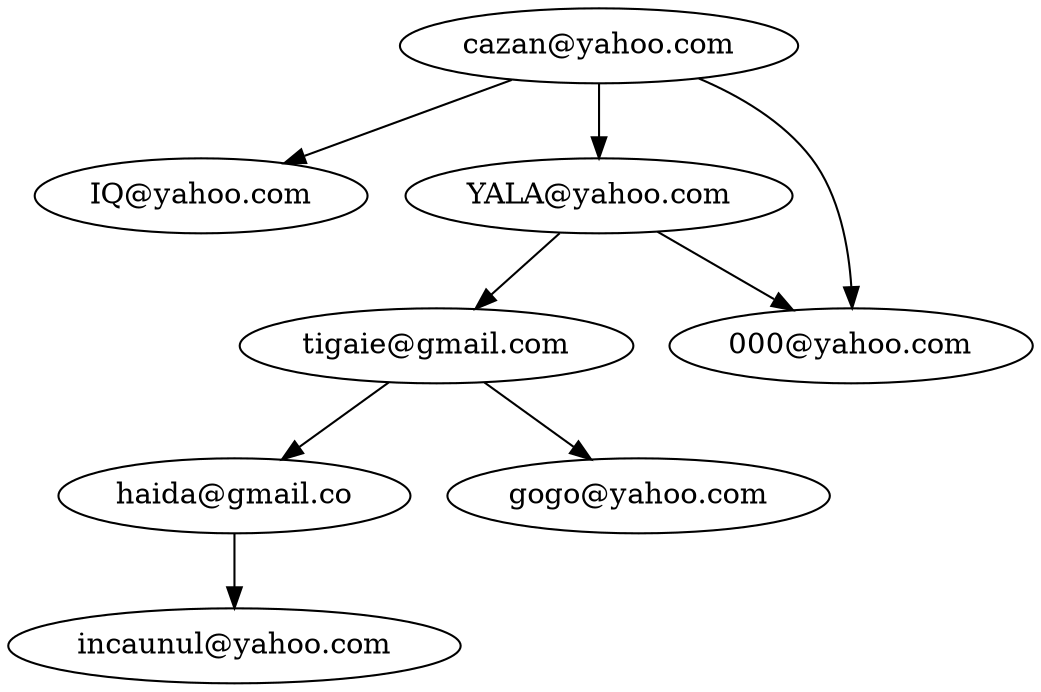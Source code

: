 strict digraph G {
  1 [ label="cazan@yahoo.com" ];
  2 [ label="IQ@yahoo.com" ];
  3 [ label="tigaie@gmail.com" ];
  4 [ label="haida@gmail.co" ];
  5 [ label="incaunul@yahoo.com" ];
  6 [ label="gogo@yahoo.com" ];
  7 [ label="YALA@yahoo.com" ];
  8 [ label="000@yahoo.com" ];
  1 -> 2;
  1 -> 7;
  1 -> 8;
  3 -> 6;
  4 -> 5;
  7 -> 8;
  7 -> 3;
  3 -> 4;
}
